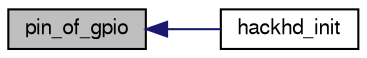 digraph "pin_of_gpio"
{
  edge [fontname="FreeSans",fontsize="10",labelfontname="FreeSans",labelfontsize="10"];
  node [fontname="FreeSans",fontsize="10",shape=record];
  rankdir="LR";
  Node1 [label="pin_of_gpio",height=0.2,width=0.4,color="black", fillcolor="grey75", style="filled", fontcolor="black"];
  Node1 -> Node2 [dir="back",color="midnightblue",fontsize="10",style="solid",fontname="FreeSans"];
  Node2 [label="hackhd_init",height=0.2,width=0.4,color="black", fillcolor="white", style="filled",URL="$hackhd_8h.html#aa6c7997c9fedab7c43ddf5d52c1b7f36"];
}
